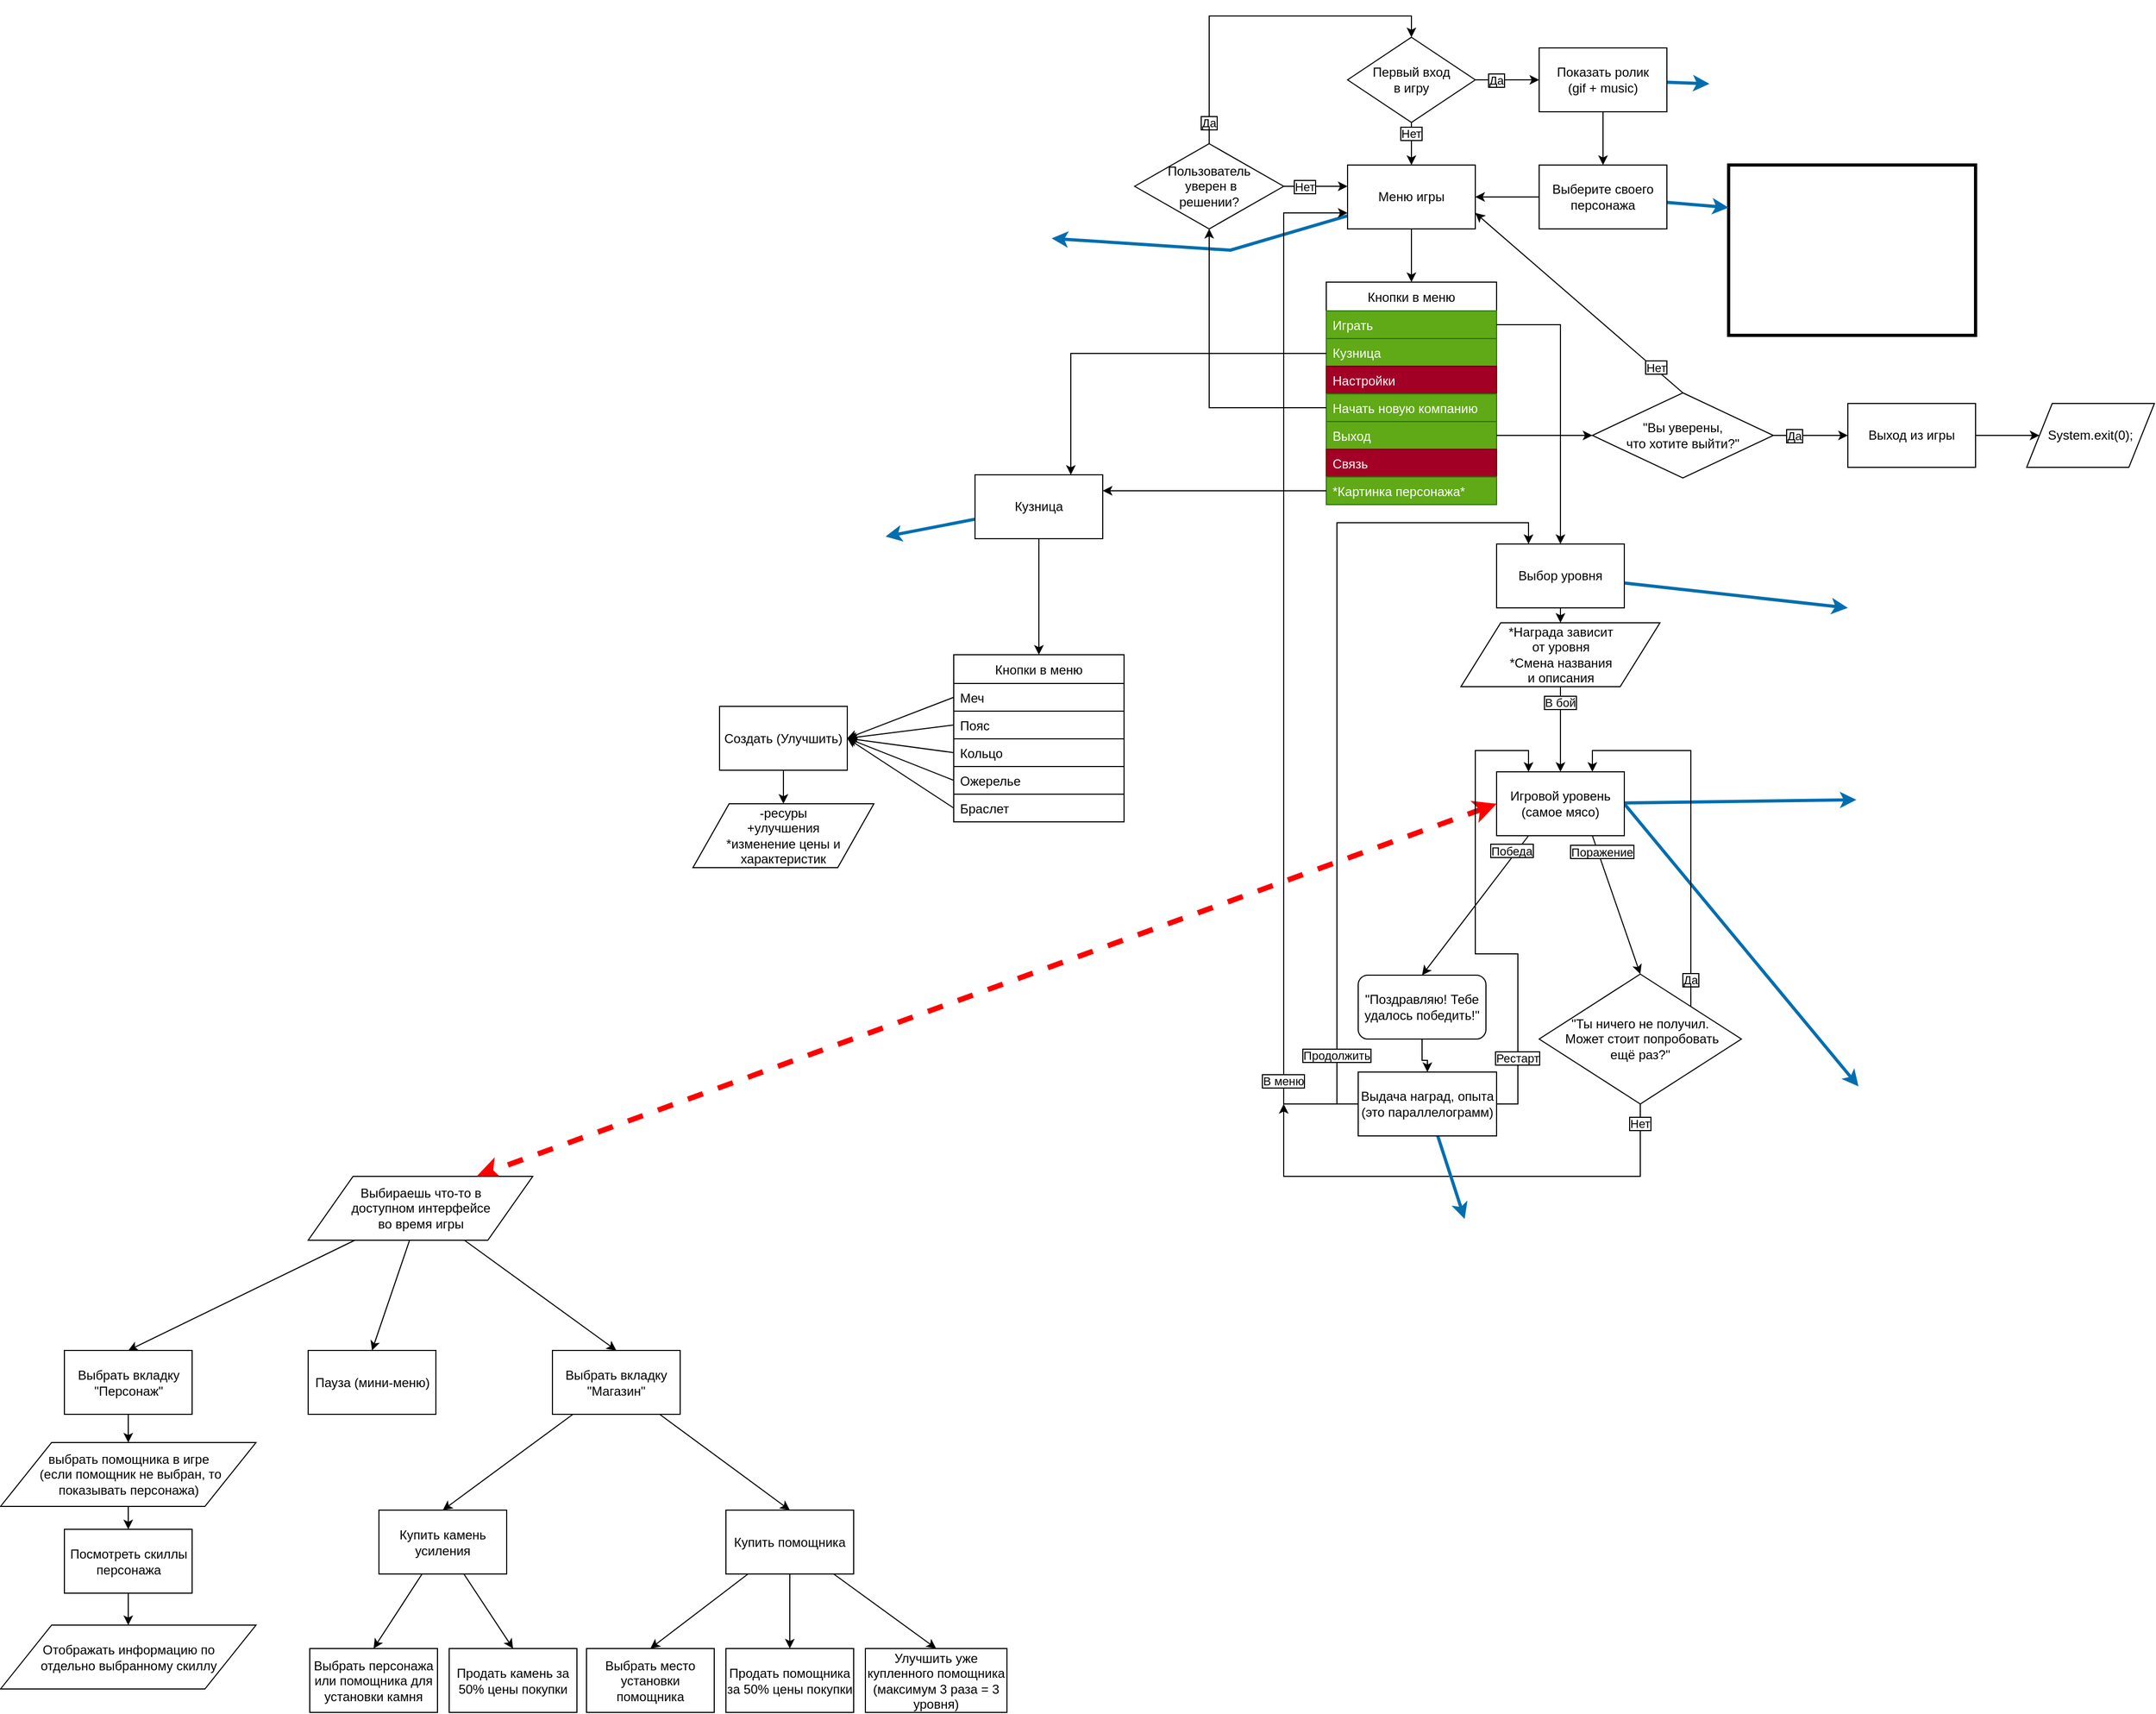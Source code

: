 <mxfile version="12.4.0" type="github" pages="1">
  <diagram id="XJbXGCVmFiAI94fBwPGo" name="Page-1">
    <mxGraphModel dx="3359" dy="927" grid="1" gridSize="10" guides="1" tooltips="1" connect="1" arrows="1" fold="1" page="1" pageScale="1" pageWidth="827" pageHeight="1169" math="0" shadow="0">
      <root>
        <mxCell id="0"/>
        <mxCell id="1" parent="0"/>
        <mxCell id="ZOk7aBvy6Ww0Tpq-KnbE-6" value="Да" style="rounded=0;orthogonalLoop=1;jettySize=auto;exitX=1;exitY=0.5;exitDx=0;exitDy=0;entryX=0;entryY=0.5;entryDx=0;entryDy=0;labelBorderColor=#000000;" parent="1" source="ZOk7aBvy6Ww0Tpq-KnbE-1" target="ZOk7aBvy6Ww0Tpq-KnbE-11" edge="1">
          <mxGeometry x="-0.333" relative="1" as="geometry">
            <mxPoint x="480" y="120" as="targetPoint"/>
            <mxPoint as="offset"/>
          </mxGeometry>
        </mxCell>
        <mxCell id="ZOk7aBvy6Ww0Tpq-KnbE-1" value="Первый вход&lt;br&gt;в игру" style="rhombus;whiteSpace=wrap;html=1;" parent="1" vertex="1">
          <mxGeometry x="320" y="80" width="120" height="80" as="geometry"/>
        </mxCell>
        <mxCell id="ZOk7aBvy6Ww0Tpq-KnbE-2" value="Нет" style="endArrow=classic;exitX=0.5;exitY=1;exitDx=0;exitDy=0;labelBorderColor=#000000;spacing=2;entryX=0.5;entryY=0;entryDx=0;entryDy=0;" parent="1" source="ZOk7aBvy6Ww0Tpq-KnbE-1" edge="1" target="lbQ0SlpiaXaBPCAGhR3_-9">
          <mxGeometry x="-0.5" width="50" height="50" relative="1" as="geometry">
            <mxPoint x="320" y="230" as="sourcePoint"/>
            <mxPoint x="380" y="200" as="targetPoint"/>
            <mxPoint as="offset"/>
          </mxGeometry>
        </mxCell>
        <mxCell id="ZOk7aBvy6Ww0Tpq-KnbE-13" style="rounded=0;orthogonalLoop=1;jettySize=auto;html=1;comic=0;entryX=0.5;entryY=0;entryDx=0;entryDy=0;" parent="1" source="ZOk7aBvy6Ww0Tpq-KnbE-11" edge="1" target="lbQ0SlpiaXaBPCAGhR3_-5">
          <mxGeometry relative="1" as="geometry">
            <mxPoint x="560" y="200" as="targetPoint"/>
          </mxGeometry>
        </mxCell>
        <mxCell id="lbQ0SlpiaXaBPCAGhR3_-4" style="rounded=0;orthogonalLoop=1;jettySize=auto;html=1;entryX=0;entryY=0.75;entryDx=0;entryDy=0;endArrow=classic;endFill=1;strokeWidth=3;fillColor=#1ba1e2;strokeColor=#006EAF;" edge="1" parent="1" source="ZOk7aBvy6Ww0Tpq-KnbE-11" target="lbQ0SlpiaXaBPCAGhR3_-3">
          <mxGeometry relative="1" as="geometry"/>
        </mxCell>
        <mxCell id="ZOk7aBvy6Ww0Tpq-KnbE-11" value="Показать ролик&lt;br&gt;(gif + music)" style="rounded=0;whiteSpace=wrap;html=1;" parent="1" vertex="1">
          <mxGeometry x="500" y="90" width="120" height="60" as="geometry"/>
        </mxCell>
        <mxCell id="lbQ0SlpiaXaBPCAGhR3_-1" value="" style="shape=image;verticalLabelPosition=bottom;labelBackgroundColor=#ffffff;verticalAlign=top;aspect=fixed;imageAspect=0;image=http://websovhoz.ru/img/imgarticles/2019/vybor-personazha.jpg;imageBorder=#000000;strokeWidth=3;" vertex="1" parent="1">
          <mxGeometry x="678" y="200" width="232" height="160" as="geometry"/>
        </mxCell>
        <mxCell id="lbQ0SlpiaXaBPCAGhR3_-3" value="" style="shape=image;verticalLabelPosition=bottom;labelBackgroundColor=#ffffff;verticalAlign=top;aspect=fixed;imageAspect=0;image=http://websovhoz.ru/img/imgarticles/2019/anim.gif;" vertex="1" parent="1">
          <mxGeometry x="660" y="45" width="134" height="105" as="geometry"/>
        </mxCell>
        <mxCell id="lbQ0SlpiaXaBPCAGhR3_-7" style="rounded=0;orthogonalLoop=1;jettySize=auto;html=1;entryX=0;entryY=0.25;entryDx=0;entryDy=0;endArrow=classic;endFill=1;strokeWidth=3;fillColor=#1ba1e2;strokeColor=#006EAF;" edge="1" parent="1" source="lbQ0SlpiaXaBPCAGhR3_-5" target="lbQ0SlpiaXaBPCAGhR3_-1">
          <mxGeometry relative="1" as="geometry"/>
        </mxCell>
        <mxCell id="lbQ0SlpiaXaBPCAGhR3_-8" style="edgeStyle=none;rounded=0;orthogonalLoop=1;jettySize=auto;html=1;endArrow=classic;endFill=1;strokeWidth=1;entryX=1;entryY=0.5;entryDx=0;entryDy=0;" edge="1" parent="1" source="lbQ0SlpiaXaBPCAGhR3_-5" target="lbQ0SlpiaXaBPCAGhR3_-9">
          <mxGeometry relative="1" as="geometry">
            <mxPoint x="430" y="230" as="targetPoint"/>
          </mxGeometry>
        </mxCell>
        <mxCell id="lbQ0SlpiaXaBPCAGhR3_-5" value="Выберите своего&lt;br&gt;персонажа" style="rounded=0;whiteSpace=wrap;html=1;strokeWidth=1;" vertex="1" parent="1">
          <mxGeometry x="500" y="200" width="120" height="60" as="geometry"/>
        </mxCell>
        <mxCell id="lbQ0SlpiaXaBPCAGhR3_-11" style="edgeStyle=none;rounded=0;orthogonalLoop=1;jettySize=auto;html=1;endArrow=classic;endFill=1;strokeWidth=3;fillColor=#1ba1e2;strokeColor=#006EAF;" edge="1" parent="1" source="lbQ0SlpiaXaBPCAGhR3_-9" target="lbQ0SlpiaXaBPCAGhR3_-10">
          <mxGeometry relative="1" as="geometry">
            <Array as="points">
              <mxPoint x="210" y="280"/>
            </Array>
          </mxGeometry>
        </mxCell>
        <mxCell id="lbQ0SlpiaXaBPCAGhR3_-18" style="edgeStyle=none;rounded=0;orthogonalLoop=1;jettySize=auto;html=1;entryX=0.5;entryY=0;entryDx=0;entryDy=0;endArrow=classic;endFill=1;strokeWidth=1;" edge="1" parent="1" source="lbQ0SlpiaXaBPCAGhR3_-9" target="lbQ0SlpiaXaBPCAGhR3_-14">
          <mxGeometry relative="1" as="geometry"/>
        </mxCell>
        <mxCell id="lbQ0SlpiaXaBPCAGhR3_-9" value="Меню игры" style="rounded=0;whiteSpace=wrap;html=1;strokeWidth=1;" vertex="1" parent="1">
          <mxGeometry x="320" y="200" width="120" height="60" as="geometry"/>
        </mxCell>
        <mxCell id="lbQ0SlpiaXaBPCAGhR3_-10" value="" style="shape=image;verticalLabelPosition=bottom;labelBackgroundColor=#ffffff;verticalAlign=top;aspect=fixed;imageAspect=0;image=http://websovhoz.ru/img/imgarticles/2019/menyu-igry.jpg;" vertex="1" parent="1">
          <mxGeometry x="-228" y="167" width="270" height="186" as="geometry"/>
        </mxCell>
        <mxCell id="lbQ0SlpiaXaBPCAGhR3_-14" value="Кнопки в меню" style="swimlane;fontStyle=0;childLayout=stackLayout;horizontal=1;startSize=27;fillColor=none;horizontalStack=0;resizeParent=1;resizeParentMax=0;resizeLast=0;collapsible=1;marginBottom=0;strokeWidth=1;" vertex="1" parent="1">
          <mxGeometry x="300" y="310" width="160" height="209" as="geometry">
            <mxRectangle x="310" y="296" width="50" height="26" as="alternateBounds"/>
          </mxGeometry>
        </mxCell>
        <mxCell id="lbQ0SlpiaXaBPCAGhR3_-15" value="Играть&#xa;" style="text;strokeColor=#2D7600;fillColor=#60a917;align=left;verticalAlign=top;spacingLeft=4;spacingRight=4;overflow=hidden;rotatable=0;points=[[0,0.5],[1,0.5]];portConstraint=eastwest;fontColor=#ffffff;" vertex="1" parent="lbQ0SlpiaXaBPCAGhR3_-14">
          <mxGeometry y="27" width="160" height="26" as="geometry"/>
        </mxCell>
        <mxCell id="lbQ0SlpiaXaBPCAGhR3_-16" value="Кузница&#xa;" style="text;strokeColor=#2D7600;fillColor=#60a917;align=left;verticalAlign=top;spacingLeft=4;spacingRight=4;overflow=hidden;rotatable=0;points=[[0,0.5],[1,0.5]];portConstraint=eastwest;fontColor=#ffffff;" vertex="1" parent="lbQ0SlpiaXaBPCAGhR3_-14">
          <mxGeometry y="53" width="160" height="26" as="geometry"/>
        </mxCell>
        <mxCell id="lbQ0SlpiaXaBPCAGhR3_-17" value="Настройки&#xa;" style="text;strokeColor=#6F0000;fillColor=#a20025;align=left;verticalAlign=top;spacingLeft=4;spacingRight=4;overflow=hidden;rotatable=0;points=[[0,0.5],[1,0.5]];portConstraint=eastwest;fontColor=#ffffff;" vertex="1" parent="lbQ0SlpiaXaBPCAGhR3_-14">
          <mxGeometry y="79" width="160" height="26" as="geometry"/>
        </mxCell>
        <mxCell id="lbQ0SlpiaXaBPCAGhR3_-19" value="Начать новую компанию" style="text;strokeColor=#2D7600;fillColor=#60a917;align=left;verticalAlign=top;spacingLeft=4;spacingRight=4;overflow=hidden;rotatable=0;points=[[0,0.5],[1,0.5]];portConstraint=eastwest;fontColor=#ffffff;" vertex="1" parent="lbQ0SlpiaXaBPCAGhR3_-14">
          <mxGeometry y="105" width="160" height="26" as="geometry"/>
        </mxCell>
        <mxCell id="lbQ0SlpiaXaBPCAGhR3_-20" value="Выход&#xa;" style="text;strokeColor=#2D7600;fillColor=#60a917;align=left;verticalAlign=top;spacingLeft=4;spacingRight=4;overflow=hidden;rotatable=0;points=[[0,0.5],[1,0.5]];portConstraint=eastwest;fontColor=#ffffff;" vertex="1" parent="lbQ0SlpiaXaBPCAGhR3_-14">
          <mxGeometry y="131" width="160" height="26" as="geometry"/>
        </mxCell>
        <mxCell id="lbQ0SlpiaXaBPCAGhR3_-21" value="Связь&#xa;" style="text;strokeColor=#6F0000;fillColor=#a20025;align=left;verticalAlign=top;spacingLeft=4;spacingRight=4;overflow=hidden;rotatable=0;points=[[0,0.5],[1,0.5]];portConstraint=eastwest;fontColor=#ffffff;" vertex="1" parent="lbQ0SlpiaXaBPCAGhR3_-14">
          <mxGeometry y="157" width="160" height="26" as="geometry"/>
        </mxCell>
        <mxCell id="lbQ0SlpiaXaBPCAGhR3_-22" value="*Картинка персонажа*" style="text;strokeColor=#2D7600;fillColor=#60a917;align=left;verticalAlign=top;spacingLeft=4;spacingRight=4;overflow=hidden;rotatable=0;points=[[0,0.5],[1,0.5]];portConstraint=eastwest;fontColor=#ffffff;" vertex="1" parent="lbQ0SlpiaXaBPCAGhR3_-14">
          <mxGeometry y="183" width="160" height="26" as="geometry"/>
        </mxCell>
        <mxCell id="lbQ0SlpiaXaBPCAGhR3_-24" style="edgeStyle=orthogonalEdgeStyle;rounded=0;orthogonalLoop=1;jettySize=auto;html=1;entryX=0.5;entryY=1;entryDx=0;entryDy=0;endArrow=classic;endFill=1;strokeWidth=1;exitX=0;exitY=0.5;exitDx=0;exitDy=0;" edge="1" parent="1" source="lbQ0SlpiaXaBPCAGhR3_-19" target="lbQ0SlpiaXaBPCAGhR3_-26">
          <mxGeometry relative="1" as="geometry">
            <Array as="points">
              <mxPoint x="190" y="428"/>
            </Array>
          </mxGeometry>
        </mxCell>
        <mxCell id="lbQ0SlpiaXaBPCAGhR3_-25" value="" style="shape=image;verticalLabelPosition=bottom;labelBackgroundColor=#ffffff;verticalAlign=top;aspect=fixed;imageAspect=0;image=http://websovhoz.ru/img/imgarticles/2019/vybor-urovnya.jpg;" vertex="1" parent="1">
          <mxGeometry x="790" y="521.5" width="274" height="189" as="geometry"/>
        </mxCell>
        <mxCell id="lbQ0SlpiaXaBPCAGhR3_-27" value="Да" style="edgeStyle=orthogonalEdgeStyle;rounded=0;orthogonalLoop=1;jettySize=auto;entryX=0.5;entryY=0;entryDx=0;entryDy=0;endArrow=classic;endFill=1;strokeWidth=1;labelBorderColor=#000000;exitX=0.5;exitY=0;exitDx=0;exitDy=0;" edge="1" parent="1" source="lbQ0SlpiaXaBPCAGhR3_-26" target="ZOk7aBvy6Ww0Tpq-KnbE-1">
          <mxGeometry x="-0.879" relative="1" as="geometry">
            <mxPoint as="offset"/>
          </mxGeometry>
        </mxCell>
        <mxCell id="lbQ0SlpiaXaBPCAGhR3_-28" value="Нет" style="edgeStyle=orthogonalEdgeStyle;rounded=0;orthogonalLoop=1;jettySize=auto;endArrow=classic;endFill=1;strokeWidth=1;labelBorderColor=#000000;exitX=1;exitY=0.5;exitDx=0;exitDy=0;" edge="1" parent="1" source="lbQ0SlpiaXaBPCAGhR3_-26" target="lbQ0SlpiaXaBPCAGhR3_-9">
          <mxGeometry x="0.668" y="-30" relative="1" as="geometry">
            <mxPoint x="320" y="220" as="targetPoint"/>
            <Array as="points">
              <mxPoint x="310" y="220"/>
              <mxPoint x="310" y="220"/>
            </Array>
            <mxPoint x="-30" y="-30" as="offset"/>
          </mxGeometry>
        </mxCell>
        <mxCell id="lbQ0SlpiaXaBPCAGhR3_-26" value="Пользователь&lt;br&gt;&amp;nbsp;уверен в &lt;br&gt;решении?" style="rhombus;whiteSpace=wrap;html=1;strokeColor=#000000;strokeWidth=1;fillColor=none;" vertex="1" parent="1">
          <mxGeometry x="120" y="180" width="140" height="80" as="geometry"/>
        </mxCell>
        <mxCell id="lbQ0SlpiaXaBPCAGhR3_-30" value="" style="shape=image;verticalLabelPosition=bottom;labelBackgroundColor=#ffffff;verticalAlign=top;aspect=fixed;imageAspect=0;image=http://websovhoz.ru/img/imgarticles/2019/Kuznitsa.jpg;" vertex="1" parent="1">
          <mxGeometry x="-390" y="454" width="276" height="190" as="geometry"/>
        </mxCell>
        <mxCell id="lbQ0SlpiaXaBPCAGhR3_-35" style="edgeStyle=none;rounded=0;orthogonalLoop=1;jettySize=auto;html=0;endArrow=classic;endFill=1;strokeWidth=1;entryX=0;entryY=0.5;entryDx=0;entryDy=0;" edge="1" parent="1" source="lbQ0SlpiaXaBPCAGhR3_-20" target="lbQ0SlpiaXaBPCAGhR3_-37">
          <mxGeometry relative="1" as="geometry">
            <mxPoint x="770.0" y="454" as="targetPoint"/>
          </mxGeometry>
        </mxCell>
        <mxCell id="lbQ0SlpiaXaBPCAGhR3_-94" style="edgeStyle=none;rounded=0;orthogonalLoop=1;jettySize=auto;html=0;exitX=1;exitY=0.5;exitDx=0;exitDy=0;entryX=0;entryY=0.5;entryDx=0;entryDy=0;startArrow=none;startFill=0;endArrow=classic;endFill=1;strokeColor=#000000;strokeWidth=1;" edge="1" parent="1" source="lbQ0SlpiaXaBPCAGhR3_-36" target="lbQ0SlpiaXaBPCAGhR3_-93">
          <mxGeometry relative="1" as="geometry"/>
        </mxCell>
        <mxCell id="lbQ0SlpiaXaBPCAGhR3_-36" value="Выход из игры" style="rounded=0;whiteSpace=wrap;html=1;strokeColor=#000000;strokeWidth=1;fillColor=#ffffff;" vertex="1" parent="1">
          <mxGeometry x="790" y="424" width="120" height="60" as="geometry"/>
        </mxCell>
        <mxCell id="lbQ0SlpiaXaBPCAGhR3_-38" value="Да" style="edgeStyle=none;rounded=0;orthogonalLoop=1;jettySize=auto;html=0;exitX=1;exitY=0.5;exitDx=0;exitDy=0;entryX=0;entryY=0.5;entryDx=0;entryDy=0;endArrow=classic;endFill=1;strokeWidth=1;labelBorderColor=#000000;" edge="1" parent="1" source="lbQ0SlpiaXaBPCAGhR3_-37" target="lbQ0SlpiaXaBPCAGhR3_-36">
          <mxGeometry x="-0.429" relative="1" as="geometry">
            <mxPoint as="offset"/>
          </mxGeometry>
        </mxCell>
        <mxCell id="lbQ0SlpiaXaBPCAGhR3_-39" value="Нет" style="edgeStyle=none;rounded=0;orthogonalLoop=1;jettySize=auto;html=0;entryX=1;entryY=0.75;entryDx=0;entryDy=0;endArrow=classic;endFill=1;strokeWidth=1;labelBorderColor=#000000;exitX=0.5;exitY=0;exitDx=0;exitDy=0;" edge="1" parent="1" source="lbQ0SlpiaXaBPCAGhR3_-37" target="lbQ0SlpiaXaBPCAGhR3_-9">
          <mxGeometry x="-0.732" y="-2" relative="1" as="geometry">
            <mxPoint as="offset"/>
          </mxGeometry>
        </mxCell>
        <mxCell id="lbQ0SlpiaXaBPCAGhR3_-37" value="&quot;Вы уверены, &lt;br&gt;что хотите выйти?&quot;" style="rhombus;whiteSpace=wrap;html=1;strokeColor=#000000;strokeWidth=1;fillColor=#ffffff;" vertex="1" parent="1">
          <mxGeometry x="550" y="414" width="170" height="80" as="geometry"/>
        </mxCell>
        <mxCell id="lbQ0SlpiaXaBPCAGhR3_-42" style="edgeStyle=orthogonalEdgeStyle;rounded=0;orthogonalLoop=1;jettySize=auto;html=0;endArrow=classic;endFill=1;strokeColor=#000000;strokeWidth=1;exitX=1;exitY=0.5;exitDx=0;exitDy=0;startArrow=none;startFill=0;entryX=0.5;entryY=0;entryDx=0;entryDy=0;" edge="1" parent="1" source="lbQ0SlpiaXaBPCAGhR3_-15" target="lbQ0SlpiaXaBPCAGhR3_-43">
          <mxGeometry relative="1" as="geometry">
            <mxPoint x="520" y="600" as="targetPoint"/>
          </mxGeometry>
        </mxCell>
        <mxCell id="lbQ0SlpiaXaBPCAGhR3_-44" style="rounded=0;orthogonalLoop=1;jettySize=auto;html=0;entryX=0;entryY=0.5;entryDx=0;entryDy=0;startArrow=none;startFill=0;endArrow=classic;endFill=1;strokeColor=#006EAF;strokeWidth=3;fillColor=#1ba1e2;" edge="1" parent="1" source="lbQ0SlpiaXaBPCAGhR3_-43" target="lbQ0SlpiaXaBPCAGhR3_-25">
          <mxGeometry relative="1" as="geometry"/>
        </mxCell>
        <mxCell id="lbQ0SlpiaXaBPCAGhR3_-46" value="В бой" style="edgeStyle=none;rounded=0;orthogonalLoop=1;jettySize=auto;html=0;entryX=0.5;entryY=0;entryDx=0;entryDy=0;startArrow=none;startFill=0;endArrow=classic;endFill=1;strokeColor=#000000;strokeWidth=1;labelBorderColor=#000000;exitX=0.5;exitY=1;exitDx=0;exitDy=0;" edge="1" parent="1" source="lbQ0SlpiaXaBPCAGhR3_-95" target="lbQ0SlpiaXaBPCAGhR3_-45">
          <mxGeometry x="-0.636" relative="1" as="geometry">
            <mxPoint as="offset"/>
          </mxGeometry>
        </mxCell>
        <mxCell id="lbQ0SlpiaXaBPCAGhR3_-96" style="edgeStyle=none;rounded=0;orthogonalLoop=1;jettySize=auto;html=0;exitX=0.5;exitY=1;exitDx=0;exitDy=0;entryX=0.5;entryY=0;entryDx=0;entryDy=0;startArrow=none;startFill=0;endArrow=classic;endFill=1;strokeColor=#000000;strokeWidth=1;" edge="1" parent="1" source="lbQ0SlpiaXaBPCAGhR3_-43" target="lbQ0SlpiaXaBPCAGhR3_-95">
          <mxGeometry relative="1" as="geometry"/>
        </mxCell>
        <mxCell id="lbQ0SlpiaXaBPCAGhR3_-43" value="Выбор уровня" style="rounded=0;whiteSpace=wrap;html=1;strokeColor=#000000;strokeWidth=1;fillColor=#ffffff;" vertex="1" parent="1">
          <mxGeometry x="460" y="556" width="120" height="60" as="geometry"/>
        </mxCell>
        <mxCell id="lbQ0SlpiaXaBPCAGhR3_-47" value="Поражение" style="edgeStyle=none;rounded=0;orthogonalLoop=1;jettySize=auto;html=0;startArrow=none;startFill=0;endArrow=classic;endFill=1;strokeColor=#000000;strokeWidth=1;exitX=0.75;exitY=1;exitDx=0;exitDy=0;labelBorderColor=#000000;entryX=0.5;entryY=0;entryDx=0;entryDy=0;" edge="1" parent="1" source="lbQ0SlpiaXaBPCAGhR3_-45" target="lbQ0SlpiaXaBPCAGhR3_-52">
          <mxGeometry x="-0.752" y="4" relative="1" as="geometry">
            <mxPoint x="600" y="990" as="targetPoint"/>
            <mxPoint as="offset"/>
          </mxGeometry>
        </mxCell>
        <mxCell id="lbQ0SlpiaXaBPCAGhR3_-48" value="Победа" style="edgeStyle=none;rounded=0;orthogonalLoop=1;jettySize=auto;html=0;startArrow=none;startFill=0;endArrow=classic;endFill=1;strokeColor=#000000;strokeWidth=1;exitX=0.25;exitY=1;exitDx=0;exitDy=0;labelBorderColor=#000000;entryX=0.5;entryY=0;entryDx=0;entryDy=0;" edge="1" parent="1" source="lbQ0SlpiaXaBPCAGhR3_-45" target="lbQ0SlpiaXaBPCAGhR3_-54">
          <mxGeometry x="-0.752" y="-4" relative="1" as="geometry">
            <mxPoint x="400" y="960" as="targetPoint"/>
            <mxPoint as="offset"/>
          </mxGeometry>
        </mxCell>
        <mxCell id="lbQ0SlpiaXaBPCAGhR3_-50" style="edgeStyle=none;rounded=0;orthogonalLoop=1;jettySize=auto;html=0;entryX=0;entryY=0.25;entryDx=0;entryDy=0;startArrow=none;startFill=0;endArrow=classic;endFill=1;strokeColor=#006EAF;strokeWidth=3;fillColor=#1ba1e2;" edge="1" parent="1" source="lbQ0SlpiaXaBPCAGhR3_-45" target="lbQ0SlpiaXaBPCAGhR3_-49">
          <mxGeometry relative="1" as="geometry"/>
        </mxCell>
        <mxCell id="lbQ0SlpiaXaBPCAGhR3_-68" style="rounded=0;orthogonalLoop=1;jettySize=auto;html=0;entryX=0;entryY=0.5;entryDx=0;entryDy=0;startArrow=none;startFill=0;endArrow=classic;endFill=1;strokeColor=#006EAF;strokeWidth=3;exitX=1;exitY=0.5;exitDx=0;exitDy=0;fillColor=#1ba1e2;" edge="1" parent="1" source="lbQ0SlpiaXaBPCAGhR3_-45" target="lbQ0SlpiaXaBPCAGhR3_-67">
          <mxGeometry relative="1" as="geometry"/>
        </mxCell>
        <mxCell id="lbQ0SlpiaXaBPCAGhR3_-97" style="edgeStyle=none;rounded=0;orthogonalLoop=1;jettySize=auto;html=0;startArrow=classic;startFill=1;endArrow=classic;endFill=1;strokeColor=#FF0000;strokeWidth=5;dashed=1;exitX=0;exitY=0.5;exitDx=0;exitDy=0;fillColor=#f0a30a;entryX=0.75;entryY=0;entryDx=0;entryDy=0;" edge="1" parent="1" source="lbQ0SlpiaXaBPCAGhR3_-45" target="lbQ0SlpiaXaBPCAGhR3_-135">
          <mxGeometry relative="1" as="geometry">
            <mxPoint x="-190" y="1070" as="targetPoint"/>
          </mxGeometry>
        </mxCell>
        <mxCell id="lbQ0SlpiaXaBPCAGhR3_-45" value="Игровой уровень&lt;br&gt;(самое мясо)" style="rounded=0;whiteSpace=wrap;html=1;strokeColor=#000000;strokeWidth=1;fillColor=#ffffff;" vertex="1" parent="1">
          <mxGeometry x="460" y="770" width="120" height="60" as="geometry"/>
        </mxCell>
        <mxCell id="lbQ0SlpiaXaBPCAGhR3_-49" value="" style="shape=image;verticalLabelPosition=bottom;labelBackgroundColor=#ffffff;verticalAlign=top;aspect=fixed;imageAspect=0;image=http://websovhoz.ru/img/imgarticles/2019/geimplei-igry.jpg;" vertex="1" parent="1">
          <mxGeometry x="798" y="748" width="280" height="193" as="geometry"/>
        </mxCell>
        <mxCell id="lbQ0SlpiaXaBPCAGhR3_-53" value="Да" style="edgeStyle=orthogonalEdgeStyle;rounded=0;orthogonalLoop=1;jettySize=auto;html=0;entryX=0.75;entryY=0;entryDx=0;entryDy=0;startArrow=none;startFill=0;endArrow=classic;endFill=1;strokeColor=#000000;strokeWidth=1;exitX=1;exitY=0;exitDx=0;exitDy=0;labelBorderColor=#000000;" edge="1" parent="1" source="lbQ0SlpiaXaBPCAGhR3_-52" target="lbQ0SlpiaXaBPCAGhR3_-45">
          <mxGeometry x="-0.855" relative="1" as="geometry">
            <Array as="points">
              <mxPoint x="643" y="750"/>
              <mxPoint x="550" y="750"/>
            </Array>
            <mxPoint as="offset"/>
          </mxGeometry>
        </mxCell>
        <mxCell id="lbQ0SlpiaXaBPCAGhR3_-64" value="Нет" style="edgeStyle=orthogonalEdgeStyle;rounded=0;orthogonalLoop=1;jettySize=auto;html=0;startArrow=none;startFill=0;endArrow=classic;endFill=1;strokeColor=#000000;strokeWidth=1;labelBorderColor=#000000;" edge="1" parent="1" source="lbQ0SlpiaXaBPCAGhR3_-52">
          <mxGeometry x="-0.923" relative="1" as="geometry">
            <mxPoint x="260" y="1082" as="targetPoint"/>
            <Array as="points">
              <mxPoint x="595" y="1150"/>
              <mxPoint x="260" y="1150"/>
            </Array>
            <mxPoint as="offset"/>
          </mxGeometry>
        </mxCell>
        <mxCell id="lbQ0SlpiaXaBPCAGhR3_-52" value="&lt;span style=&quot;white-space: normal&quot;&gt;&quot;Ты ничего не получил.&lt;br&gt;&amp;nbsp;Может стоит попробовать &lt;br&gt;ещё раз?&quot;&lt;/span&gt;" style="rhombus;whiteSpace=wrap;html=1;strokeColor=#000000;strokeWidth=1;fillColor=#ffffff;" vertex="1" parent="1">
          <mxGeometry x="500" y="960" width="190" height="122" as="geometry"/>
        </mxCell>
        <mxCell id="lbQ0SlpiaXaBPCAGhR3_-56" style="edgeStyle=orthogonalEdgeStyle;rounded=0;orthogonalLoop=1;jettySize=auto;html=0;entryX=0.5;entryY=0;entryDx=0;entryDy=0;startArrow=none;startFill=0;endArrow=classic;endFill=1;strokeColor=#000000;strokeWidth=1;" edge="1" parent="1" source="lbQ0SlpiaXaBPCAGhR3_-54" target="lbQ0SlpiaXaBPCAGhR3_-55">
          <mxGeometry relative="1" as="geometry"/>
        </mxCell>
        <mxCell id="lbQ0SlpiaXaBPCAGhR3_-54" value="&quot;Поздравляю! Тебе удалось победить!&quot;" style="rounded=1;whiteSpace=wrap;html=1;strokeColor=#000000;strokeWidth=1;fillColor=#ffffff;" vertex="1" parent="1">
          <mxGeometry x="330" y="961" width="120" height="60" as="geometry"/>
        </mxCell>
        <mxCell id="lbQ0SlpiaXaBPCAGhR3_-57" value="Продолжить" style="edgeStyle=orthogonalEdgeStyle;rounded=0;orthogonalLoop=1;jettySize=auto;html=0;entryX=0.25;entryY=0;entryDx=0;entryDy=0;startArrow=none;startFill=0;endArrow=classic;endFill=1;strokeColor=#000000;strokeWidth=1;exitX=0;exitY=0.5;exitDx=0;exitDy=0;labelBorderColor=#000000;" edge="1" parent="1" source="lbQ0SlpiaXaBPCAGhR3_-55" target="lbQ0SlpiaXaBPCAGhR3_-43">
          <mxGeometry x="-0.828" relative="1" as="geometry">
            <mxPoint as="offset"/>
          </mxGeometry>
        </mxCell>
        <mxCell id="lbQ0SlpiaXaBPCAGhR3_-59" value="В меню" style="edgeStyle=orthogonalEdgeStyle;rounded=0;orthogonalLoop=1;jettySize=auto;html=0;entryX=0;entryY=0.75;entryDx=0;entryDy=0;startArrow=none;startFill=0;endArrow=classic;endFill=1;strokeColor=#000000;strokeWidth=1;labelBorderColor=#000000;" edge="1" parent="1" source="lbQ0SlpiaXaBPCAGhR3_-55" target="lbQ0SlpiaXaBPCAGhR3_-9">
          <mxGeometry x="-0.855" y="-22" relative="1" as="geometry">
            <Array as="points">
              <mxPoint x="260" y="1082"/>
              <mxPoint x="260" y="245"/>
            </Array>
            <mxPoint x="-22" y="-22" as="offset"/>
          </mxGeometry>
        </mxCell>
        <mxCell id="lbQ0SlpiaXaBPCAGhR3_-61" value="Рестарт" style="edgeStyle=orthogonalEdgeStyle;rounded=0;orthogonalLoop=1;jettySize=auto;html=0;exitX=1;exitY=0.5;exitDx=0;exitDy=0;entryX=0.25;entryY=0;entryDx=0;entryDy=0;startArrow=none;startFill=0;endArrow=classic;endFill=1;strokeColor=#000000;strokeWidth=1;labelBorderColor=#000000;" edge="1" parent="1" source="lbQ0SlpiaXaBPCAGhR3_-55" target="lbQ0SlpiaXaBPCAGhR3_-45">
          <mxGeometry x="-0.726" relative="1" as="geometry">
            <mxPoint as="offset"/>
          </mxGeometry>
        </mxCell>
        <mxCell id="lbQ0SlpiaXaBPCAGhR3_-63" style="rounded=0;orthogonalLoop=1;jettySize=auto;html=0;entryX=0.5;entryY=0;entryDx=0;entryDy=0;startArrow=none;startFill=0;endArrow=classic;endFill=1;strokeColor=#006EAF;strokeWidth=3;fillColor=#1ba1e2;" edge="1" parent="1" source="lbQ0SlpiaXaBPCAGhR3_-55" target="lbQ0SlpiaXaBPCAGhR3_-62">
          <mxGeometry relative="1" as="geometry"/>
        </mxCell>
        <mxCell id="lbQ0SlpiaXaBPCAGhR3_-55" value="Выдача наград, опыта&lt;br&gt;(это параллелограмм)" style="rounded=0;whiteSpace=wrap;html=1;strokeColor=#000000;strokeWidth=1;fillColor=#ffffff;" vertex="1" parent="1">
          <mxGeometry x="330" y="1052" width="130" height="60" as="geometry"/>
        </mxCell>
        <mxCell id="lbQ0SlpiaXaBPCAGhR3_-62" value="" style="shape=image;verticalLabelPosition=bottom;labelBackgroundColor=#ffffff;verticalAlign=top;aspect=fixed;imageAspect=0;image=http://websovhoz.ru/img/imgarticles/2019/konets-igry.jpg;" vertex="1" parent="1">
          <mxGeometry x="170" y="1190" width="520" height="358" as="geometry"/>
        </mxCell>
        <mxCell id="lbQ0SlpiaXaBPCAGhR3_-67" value="" style="shape=image;verticalLabelPosition=bottom;labelBackgroundColor=#ffffff;verticalAlign=top;aspect=fixed;imageAspect=0;image=http://websovhoz.ru/img/imgarticles/2019/menyu-geroya.jpg;" vertex="1" parent="1">
          <mxGeometry x="800" y="970" width="278" height="191" as="geometry"/>
        </mxCell>
        <mxCell id="lbQ0SlpiaXaBPCAGhR3_-69" style="rounded=0;orthogonalLoop=1;jettySize=auto;html=0;startArrow=none;startFill=0;endArrow=classic;endFill=1;strokeColor=#000000;strokeWidth=1;entryX=1;entryY=0.25;entryDx=0;entryDy=0;" edge="1" parent="1" source="lbQ0SlpiaXaBPCAGhR3_-22" target="lbQ0SlpiaXaBPCAGhR3_-71">
          <mxGeometry relative="1" as="geometry">
            <mxPoint x="100" y="520" as="targetPoint"/>
          </mxGeometry>
        </mxCell>
        <mxCell id="lbQ0SlpiaXaBPCAGhR3_-70" style="edgeStyle=orthogonalEdgeStyle;rounded=0;orthogonalLoop=1;jettySize=auto;html=0;startArrow=none;startFill=0;endArrow=classic;endFill=1;strokeColor=#000000;strokeWidth=1;entryX=0.75;entryY=0;entryDx=0;entryDy=0;" edge="1" parent="1" source="lbQ0SlpiaXaBPCAGhR3_-16" target="lbQ0SlpiaXaBPCAGhR3_-71">
          <mxGeometry relative="1" as="geometry">
            <mxPoint x="100" y="490" as="targetPoint"/>
            <Array as="points">
              <mxPoint x="60" y="377"/>
            </Array>
          </mxGeometry>
        </mxCell>
        <mxCell id="lbQ0SlpiaXaBPCAGhR3_-72" style="edgeStyle=none;rounded=0;orthogonalLoop=1;jettySize=auto;html=0;entryX=1;entryY=0.5;entryDx=0;entryDy=0;startArrow=none;startFill=0;endArrow=classic;endFill=1;strokeColor=#006EAF;strokeWidth=3;fillColor=#1ba1e2;" edge="1" parent="1" source="lbQ0SlpiaXaBPCAGhR3_-71" target="lbQ0SlpiaXaBPCAGhR3_-30">
          <mxGeometry relative="1" as="geometry"/>
        </mxCell>
        <mxCell id="lbQ0SlpiaXaBPCAGhR3_-73" style="edgeStyle=none;rounded=0;orthogonalLoop=1;jettySize=auto;html=0;startArrow=none;startFill=0;endArrow=classic;endFill=1;strokeColor=#000000;strokeWidth=1;entryX=0.5;entryY=0;entryDx=0;entryDy=0;" edge="1" parent="1" source="lbQ0SlpiaXaBPCAGhR3_-71" target="lbQ0SlpiaXaBPCAGhR3_-74">
          <mxGeometry relative="1" as="geometry">
            <mxPoint x="30" y="610.0" as="targetPoint"/>
          </mxGeometry>
        </mxCell>
        <mxCell id="lbQ0SlpiaXaBPCAGhR3_-71" value="Кузница" style="rounded=0;whiteSpace=wrap;html=1;strokeColor=#000000;strokeWidth=1;fillColor=#ffffff;" vertex="1" parent="1">
          <mxGeometry x="-30" y="491" width="120" height="60" as="geometry"/>
        </mxCell>
        <mxCell id="lbQ0SlpiaXaBPCAGhR3_-74" value="Кнопки в меню" style="swimlane;fontStyle=0;childLayout=stackLayout;horizontal=1;startSize=27;horizontalStack=0;resizeParent=1;resizeParentMax=0;resizeLast=0;collapsible=1;marginBottom=0;strokeWidth=1;" vertex="1" parent="1">
          <mxGeometry x="-50" y="660" width="160" height="157" as="geometry">
            <mxRectangle x="310" y="296" width="50" height="26" as="alternateBounds"/>
          </mxGeometry>
        </mxCell>
        <mxCell id="lbQ0SlpiaXaBPCAGhR3_-75" value="Меч" style="text;align=left;verticalAlign=top;spacingLeft=4;spacingRight=4;overflow=hidden;rotatable=0;points=[[0,0.5],[1,0.5]];portConstraint=eastwest;strokeColor=#000000;" vertex="1" parent="lbQ0SlpiaXaBPCAGhR3_-74">
          <mxGeometry y="27" width="160" height="26" as="geometry"/>
        </mxCell>
        <mxCell id="lbQ0SlpiaXaBPCAGhR3_-76" value="Пояс" style="text;align=left;verticalAlign=top;spacingLeft=4;spacingRight=4;overflow=hidden;rotatable=0;points=[[0,0.5],[1,0.5]];portConstraint=eastwest;strokeColor=#000000;" vertex="1" parent="lbQ0SlpiaXaBPCAGhR3_-74">
          <mxGeometry y="53" width="160" height="26" as="geometry"/>
        </mxCell>
        <mxCell id="lbQ0SlpiaXaBPCAGhR3_-77" value="Кольцо" style="text;align=left;verticalAlign=top;spacingLeft=4;spacingRight=4;overflow=hidden;rotatable=0;points=[[0,0.5],[1,0.5]];portConstraint=eastwest;strokeColor=#000000;" vertex="1" parent="lbQ0SlpiaXaBPCAGhR3_-74">
          <mxGeometry y="79" width="160" height="26" as="geometry"/>
        </mxCell>
        <mxCell id="lbQ0SlpiaXaBPCAGhR3_-78" value="Ожерелье" style="text;align=left;verticalAlign=top;spacingLeft=4;spacingRight=4;overflow=hidden;rotatable=0;points=[[0,0.5],[1,0.5]];portConstraint=eastwest;strokeColor=#000000;" vertex="1" parent="lbQ0SlpiaXaBPCAGhR3_-74">
          <mxGeometry y="105" width="160" height="26" as="geometry"/>
        </mxCell>
        <mxCell id="lbQ0SlpiaXaBPCAGhR3_-79" value="Браслет" style="text;align=left;verticalAlign=top;spacingLeft=4;spacingRight=4;overflow=hidden;rotatable=0;points=[[0,0.5],[1,0.5]];portConstraint=eastwest;strokeColor=#000000;" vertex="1" parent="lbQ0SlpiaXaBPCAGhR3_-74">
          <mxGeometry y="131" width="160" height="26" as="geometry"/>
        </mxCell>
        <mxCell id="lbQ0SlpiaXaBPCAGhR3_-92" style="edgeStyle=none;rounded=0;orthogonalLoop=1;jettySize=auto;html=0;exitX=0.5;exitY=1;exitDx=0;exitDy=0;entryX=0.5;entryY=0;entryDx=0;entryDy=0;startArrow=none;startFill=0;endArrow=classic;endFill=1;strokeColor=#000000;strokeWidth=1;" edge="1" parent="1" source="lbQ0SlpiaXaBPCAGhR3_-83" target="lbQ0SlpiaXaBPCAGhR3_-91">
          <mxGeometry relative="1" as="geometry"/>
        </mxCell>
        <mxCell id="lbQ0SlpiaXaBPCAGhR3_-83" value="Создать (Улучшить)" style="rounded=0;whiteSpace=wrap;html=1;strokeColor=#000000;strokeWidth=1;fillColor=#ffffff;" vertex="1" parent="1">
          <mxGeometry x="-270" y="708.5" width="120" height="60" as="geometry"/>
        </mxCell>
        <mxCell id="lbQ0SlpiaXaBPCAGhR3_-84" style="edgeStyle=none;rounded=0;orthogonalLoop=1;jettySize=auto;html=0;entryX=1;entryY=0.5;entryDx=0;entryDy=0;startArrow=none;startFill=0;endArrow=classic;endFill=1;strokeColor=#000000;strokeWidth=1;exitX=0;exitY=0.5;exitDx=0;exitDy=0;" edge="1" parent="1" source="lbQ0SlpiaXaBPCAGhR3_-75" target="lbQ0SlpiaXaBPCAGhR3_-83">
          <mxGeometry relative="1" as="geometry"/>
        </mxCell>
        <mxCell id="lbQ0SlpiaXaBPCAGhR3_-85" style="edgeStyle=none;rounded=0;orthogonalLoop=1;jettySize=auto;html=0;exitX=0;exitY=0.5;exitDx=0;exitDy=0;entryX=1;entryY=0.5;entryDx=0;entryDy=0;startArrow=none;startFill=0;endArrow=classic;endFill=1;strokeColor=#000000;strokeWidth=1;" edge="1" parent="1" source="lbQ0SlpiaXaBPCAGhR3_-76" target="lbQ0SlpiaXaBPCAGhR3_-83">
          <mxGeometry relative="1" as="geometry"/>
        </mxCell>
        <mxCell id="lbQ0SlpiaXaBPCAGhR3_-86" style="edgeStyle=none;rounded=0;orthogonalLoop=1;jettySize=auto;html=0;exitX=0;exitY=0.5;exitDx=0;exitDy=0;startArrow=none;startFill=0;endArrow=classic;endFill=1;strokeColor=#000000;strokeWidth=1;entryX=1;entryY=0.5;entryDx=0;entryDy=0;" edge="1" parent="1" source="lbQ0SlpiaXaBPCAGhR3_-77" target="lbQ0SlpiaXaBPCAGhR3_-83">
          <mxGeometry relative="1" as="geometry">
            <mxPoint x="-210" y="740.0" as="targetPoint"/>
          </mxGeometry>
        </mxCell>
        <mxCell id="lbQ0SlpiaXaBPCAGhR3_-87" style="edgeStyle=none;rounded=0;orthogonalLoop=1;jettySize=auto;html=0;exitX=0;exitY=0.5;exitDx=0;exitDy=0;startArrow=none;startFill=0;endArrow=classic;endFill=1;strokeColor=#000000;strokeWidth=1;entryX=1;entryY=0.5;entryDx=0;entryDy=0;" edge="1" parent="1" source="lbQ0SlpiaXaBPCAGhR3_-78" target="lbQ0SlpiaXaBPCAGhR3_-83">
          <mxGeometry relative="1" as="geometry">
            <mxPoint x="-210" y="740.0" as="targetPoint"/>
          </mxGeometry>
        </mxCell>
        <mxCell id="lbQ0SlpiaXaBPCAGhR3_-88" style="edgeStyle=none;rounded=0;orthogonalLoop=1;jettySize=auto;html=0;exitX=0;exitY=0.5;exitDx=0;exitDy=0;startArrow=none;startFill=0;endArrow=classic;endFill=1;strokeColor=#000000;strokeWidth=1;entryX=1;entryY=0.5;entryDx=0;entryDy=0;" edge="1" parent="1" source="lbQ0SlpiaXaBPCAGhR3_-79" target="lbQ0SlpiaXaBPCAGhR3_-83">
          <mxGeometry relative="1" as="geometry">
            <mxPoint x="-210" y="740.0" as="targetPoint"/>
          </mxGeometry>
        </mxCell>
        <mxCell id="lbQ0SlpiaXaBPCAGhR3_-91" value="-ресуры&lt;br&gt;+улучшения&lt;br&gt;*изменение цены и &lt;br&gt;характеристик" style="shape=parallelogram;perimeter=parallelogramPerimeter;whiteSpace=wrap;html=1;strokeColor=#000000;strokeWidth=1;fillColor=#ffffff;" vertex="1" parent="1">
          <mxGeometry x="-295" y="800" width="170" height="60" as="geometry"/>
        </mxCell>
        <mxCell id="lbQ0SlpiaXaBPCAGhR3_-93" value="&lt;span style=&quot;white-space: normal&quot;&gt;System.exit(0);&lt;/span&gt;" style="shape=parallelogram;perimeter=parallelogramPerimeter;whiteSpace=wrap;html=1;strokeColor=#000000;strokeWidth=1;fillColor=#ffffff;" vertex="1" parent="1">
          <mxGeometry x="958" y="424" width="120" height="60" as="geometry"/>
        </mxCell>
        <mxCell id="lbQ0SlpiaXaBPCAGhR3_-95" value="*Награда зависит &lt;br&gt;от уровня&lt;br&gt;*Смена названия &lt;br&gt;и описания" style="shape=parallelogram;perimeter=parallelogramPerimeter;whiteSpace=wrap;html=1;strokeColor=#000000;strokeWidth=1;fillColor=#ffffff;" vertex="1" parent="1">
          <mxGeometry x="426.5" y="630" width="187" height="60" as="geometry"/>
        </mxCell>
        <mxCell id="lbQ0SlpiaXaBPCAGhR3_-99" value="Пауза (мини-меню)" style="rounded=0;whiteSpace=wrap;html=1;strokeColor=#000000;strokeWidth=1;fillColor=#ffffff;" vertex="1" parent="1">
          <mxGeometry x="-656.5" y="1313.5" width="120" height="60" as="geometry"/>
        </mxCell>
        <mxCell id="lbQ0SlpiaXaBPCAGhR3_-104" style="rounded=0;orthogonalLoop=1;jettySize=auto;html=0;entryX=0.5;entryY=0;entryDx=0;entryDy=0;startArrow=none;startFill=0;endArrow=classic;endFill=1;strokeColor=#000000;strokeWidth=1;" edge="1" parent="1" source="lbQ0SlpiaXaBPCAGhR3_-100" target="lbQ0SlpiaXaBPCAGhR3_-103">
          <mxGeometry relative="1" as="geometry"/>
        </mxCell>
        <mxCell id="lbQ0SlpiaXaBPCAGhR3_-106" style="edgeStyle=none;rounded=0;orthogonalLoop=1;jettySize=auto;html=0;entryX=0.5;entryY=0;entryDx=0;entryDy=0;startArrow=none;startFill=0;endArrow=classic;endFill=1;strokeColor=#000000;strokeWidth=1;" edge="1" parent="1" source="lbQ0SlpiaXaBPCAGhR3_-100" target="lbQ0SlpiaXaBPCAGhR3_-105">
          <mxGeometry relative="1" as="geometry"/>
        </mxCell>
        <mxCell id="lbQ0SlpiaXaBPCAGhR3_-107" style="edgeStyle=none;rounded=0;orthogonalLoop=1;jettySize=auto;html=0;startArrow=none;startFill=0;endArrow=classic;endFill=1;strokeColor=#000000;strokeWidth=1;entryX=0.5;entryY=0;entryDx=0;entryDy=0;" edge="1" parent="1" source="lbQ0SlpiaXaBPCAGhR3_-100" target="lbQ0SlpiaXaBPCAGhR3_-108">
          <mxGeometry relative="1" as="geometry">
            <mxPoint x="-155.5" y="1581.5" as="targetPoint"/>
          </mxGeometry>
        </mxCell>
        <mxCell id="lbQ0SlpiaXaBPCAGhR3_-100" value="Купить помощника" style="rounded=0;whiteSpace=wrap;html=1;strokeColor=#000000;strokeWidth=1;fillColor=#ffffff;" vertex="1" parent="1">
          <mxGeometry x="-264" y="1463.5" width="120" height="60" as="geometry"/>
        </mxCell>
        <mxCell id="lbQ0SlpiaXaBPCAGhR3_-133" style="edgeStyle=none;rounded=0;orthogonalLoop=1;jettySize=auto;html=0;entryX=0.5;entryY=0;entryDx=0;entryDy=0;startArrow=none;startFill=0;endArrow=classic;endFill=1;strokeColor=#000000;strokeWidth=1;" edge="1" parent="1" source="lbQ0SlpiaXaBPCAGhR3_-101" target="lbQ0SlpiaXaBPCAGhR3_-128">
          <mxGeometry relative="1" as="geometry"/>
        </mxCell>
        <mxCell id="lbQ0SlpiaXaBPCAGhR3_-134" style="edgeStyle=none;rounded=0;orthogonalLoop=1;jettySize=auto;html=0;entryX=0.5;entryY=0;entryDx=0;entryDy=0;startArrow=none;startFill=0;endArrow=classic;endFill=1;strokeColor=#000000;strokeWidth=1;" edge="1" parent="1" source="lbQ0SlpiaXaBPCAGhR3_-101" target="lbQ0SlpiaXaBPCAGhR3_-127">
          <mxGeometry relative="1" as="geometry"/>
        </mxCell>
        <mxCell id="lbQ0SlpiaXaBPCAGhR3_-101" value="Купить камень усиления" style="rounded=0;whiteSpace=wrap;html=1;strokeColor=#000000;strokeWidth=1;fillColor=#ffffff;" vertex="1" parent="1">
          <mxGeometry x="-590" y="1463.5" width="120" height="60" as="geometry"/>
        </mxCell>
        <mxCell id="lbQ0SlpiaXaBPCAGhR3_-126" style="edgeStyle=none;rounded=0;orthogonalLoop=1;jettySize=auto;html=0;entryX=0.5;entryY=0;entryDx=0;entryDy=0;startArrow=none;startFill=0;endArrow=classic;endFill=1;strokeColor=#000000;strokeWidth=1;" edge="1" parent="1" source="lbQ0SlpiaXaBPCAGhR3_-102" target="lbQ0SlpiaXaBPCAGhR3_-125">
          <mxGeometry relative="1" as="geometry"/>
        </mxCell>
        <mxCell id="lbQ0SlpiaXaBPCAGhR3_-102" value="Посмотреть скиллы персонажа" style="rounded=0;whiteSpace=wrap;html=1;strokeColor=#000000;strokeWidth=1;fillColor=#ffffff;" vertex="1" parent="1">
          <mxGeometry x="-885.5" y="1481.5" width="120" height="60" as="geometry"/>
        </mxCell>
        <mxCell id="lbQ0SlpiaXaBPCAGhR3_-103" value="Выбрать место установки помощника" style="rounded=0;whiteSpace=wrap;html=1;strokeColor=#000000;strokeWidth=1;fillColor=#ffffff;" vertex="1" parent="1">
          <mxGeometry x="-395" y="1593.5" width="120" height="60" as="geometry"/>
        </mxCell>
        <mxCell id="lbQ0SlpiaXaBPCAGhR3_-105" value="Продать помощника за 50% цены покупки" style="rounded=0;whiteSpace=wrap;html=1;strokeColor=#000000;strokeWidth=1;fillColor=#ffffff;" vertex="1" parent="1">
          <mxGeometry x="-264" y="1593.5" width="120" height="60" as="geometry"/>
        </mxCell>
        <mxCell id="lbQ0SlpiaXaBPCAGhR3_-108" value="Улучшить уже купленного помощника (максимум 3 раза = 3 уровня)" style="rounded=0;whiteSpace=wrap;html=1;strokeColor=#000000;strokeWidth=1;fillColor=#ffffff;" vertex="1" parent="1">
          <mxGeometry x="-133" y="1593.5" width="133" height="60" as="geometry"/>
        </mxCell>
        <mxCell id="lbQ0SlpiaXaBPCAGhR3_-114" style="edgeStyle=none;rounded=0;orthogonalLoop=1;jettySize=auto;html=0;entryX=0.5;entryY=0;entryDx=0;entryDy=0;startArrow=none;startFill=0;endArrow=classic;endFill=1;strokeColor=#000000;strokeWidth=1;" edge="1" parent="1" source="lbQ0SlpiaXaBPCAGhR3_-113" target="lbQ0SlpiaXaBPCAGhR3_-100">
          <mxGeometry relative="1" as="geometry"/>
        </mxCell>
        <mxCell id="lbQ0SlpiaXaBPCAGhR3_-115" style="edgeStyle=none;rounded=0;orthogonalLoop=1;jettySize=auto;html=0;entryX=0.5;entryY=0;entryDx=0;entryDy=0;startArrow=none;startFill=0;endArrow=classic;endFill=1;strokeColor=#000000;strokeWidth=1;" edge="1" parent="1" source="lbQ0SlpiaXaBPCAGhR3_-113" target="lbQ0SlpiaXaBPCAGhR3_-101">
          <mxGeometry relative="1" as="geometry"/>
        </mxCell>
        <mxCell id="lbQ0SlpiaXaBPCAGhR3_-113" value="Выбрать вкладку &quot;Магазин&quot;" style="rounded=0;whiteSpace=wrap;html=1;strokeColor=#000000;strokeWidth=1;fillColor=#ffffff;" vertex="1" parent="1">
          <mxGeometry x="-427" y="1313.5" width="120" height="60" as="geometry"/>
        </mxCell>
        <mxCell id="lbQ0SlpiaXaBPCAGhR3_-120" style="edgeStyle=none;rounded=0;orthogonalLoop=1;jettySize=auto;html=0;entryX=0.5;entryY=0;entryDx=0;entryDy=0;startArrow=none;startFill=0;endArrow=classic;endFill=1;strokeColor=#000000;strokeWidth=1;" edge="1" parent="1" source="lbQ0SlpiaXaBPCAGhR3_-116" target="lbQ0SlpiaXaBPCAGhR3_-121">
          <mxGeometry relative="1" as="geometry"/>
        </mxCell>
        <mxCell id="lbQ0SlpiaXaBPCAGhR3_-116" value="Выбрать вкладку &quot;Персонаж&quot;" style="rounded=0;whiteSpace=wrap;html=1;strokeColor=#000000;strokeWidth=1;fillColor=#ffffff;" vertex="1" parent="1">
          <mxGeometry x="-885.5" y="1313.5" width="120" height="60" as="geometry"/>
        </mxCell>
        <mxCell id="lbQ0SlpiaXaBPCAGhR3_-124" style="edgeStyle=none;rounded=0;orthogonalLoop=1;jettySize=auto;html=0;exitX=0.5;exitY=1;exitDx=0;exitDy=0;entryX=0.5;entryY=0;entryDx=0;entryDy=0;startArrow=none;startFill=0;endArrow=classic;endFill=1;strokeColor=#000000;strokeWidth=1;" edge="1" parent="1" source="lbQ0SlpiaXaBPCAGhR3_-121" target="lbQ0SlpiaXaBPCAGhR3_-102">
          <mxGeometry relative="1" as="geometry"/>
        </mxCell>
        <mxCell id="lbQ0SlpiaXaBPCAGhR3_-121" value="&lt;span style=&quot;white-space: normal&quot;&gt;выбрать помощника в игре&lt;br&gt;&amp;nbsp;(если помощник не выбран, то показывать персонажа)&lt;/span&gt;" style="shape=parallelogram;perimeter=parallelogramPerimeter;whiteSpace=wrap;html=1;strokeColor=#000000;strokeWidth=1;fillColor=#ffffff;" vertex="1" parent="1">
          <mxGeometry x="-945.5" y="1400" width="240" height="60" as="geometry"/>
        </mxCell>
        <mxCell id="lbQ0SlpiaXaBPCAGhR3_-125" value="Отображать информацию по&lt;br&gt;отдельно выбранному скиллу" style="shape=parallelogram;perimeter=parallelogramPerimeter;whiteSpace=wrap;html=1;strokeColor=#000000;strokeWidth=1;fillColor=#ffffff;" vertex="1" parent="1">
          <mxGeometry x="-945.5" y="1571.5" width="240" height="60" as="geometry"/>
        </mxCell>
        <mxCell id="lbQ0SlpiaXaBPCAGhR3_-127" value="Выбрать персонажа или помощника для установки камня" style="rounded=0;whiteSpace=wrap;html=1;strokeColor=#000000;strokeWidth=1;fillColor=#ffffff;" vertex="1" parent="1">
          <mxGeometry x="-655" y="1593.5" width="120" height="60" as="geometry"/>
        </mxCell>
        <mxCell id="lbQ0SlpiaXaBPCAGhR3_-128" value="Продать камень за 50% цены покупки" style="rounded=0;whiteSpace=wrap;html=1;strokeColor=#000000;strokeWidth=1;fillColor=#ffffff;" vertex="1" parent="1">
          <mxGeometry x="-524" y="1593.5" width="120" height="60" as="geometry"/>
        </mxCell>
        <mxCell id="lbQ0SlpiaXaBPCAGhR3_-136" style="edgeStyle=none;rounded=0;orthogonalLoop=1;jettySize=auto;html=0;entryX=0.5;entryY=0;entryDx=0;entryDy=0;startArrow=none;startFill=0;endArrow=classic;endFill=1;strokeColor=#000000;strokeWidth=1;" edge="1" parent="1" source="lbQ0SlpiaXaBPCAGhR3_-135" target="lbQ0SlpiaXaBPCAGhR3_-99">
          <mxGeometry relative="1" as="geometry"/>
        </mxCell>
        <mxCell id="lbQ0SlpiaXaBPCAGhR3_-137" style="edgeStyle=none;rounded=0;orthogonalLoop=1;jettySize=auto;html=0;entryX=0.5;entryY=0;entryDx=0;entryDy=0;startArrow=none;startFill=0;endArrow=classic;endFill=1;strokeColor=#000000;strokeWidth=1;" edge="1" parent="1" source="lbQ0SlpiaXaBPCAGhR3_-135" target="lbQ0SlpiaXaBPCAGhR3_-113">
          <mxGeometry relative="1" as="geometry"/>
        </mxCell>
        <mxCell id="lbQ0SlpiaXaBPCAGhR3_-138" style="edgeStyle=none;rounded=0;orthogonalLoop=1;jettySize=auto;html=0;entryX=0.5;entryY=0;entryDx=0;entryDy=0;startArrow=none;startFill=0;endArrow=classic;endFill=1;strokeColor=#000000;strokeWidth=1;" edge="1" parent="1" source="lbQ0SlpiaXaBPCAGhR3_-135" target="lbQ0SlpiaXaBPCAGhR3_-116">
          <mxGeometry relative="1" as="geometry"/>
        </mxCell>
        <mxCell id="lbQ0SlpiaXaBPCAGhR3_-135" value="Выбираешь что-то в&lt;br&gt;доступном интерфейсе&lt;br&gt;во время игры" style="shape=parallelogram;perimeter=parallelogramPerimeter;whiteSpace=wrap;html=1;strokeColor=#000000;strokeWidth=1;fillColor=#ffffff;" vertex="1" parent="1">
          <mxGeometry x="-656.5" y="1150" width="211" height="60" as="geometry"/>
        </mxCell>
      </root>
    </mxGraphModel>
  </diagram>
</mxfile>
